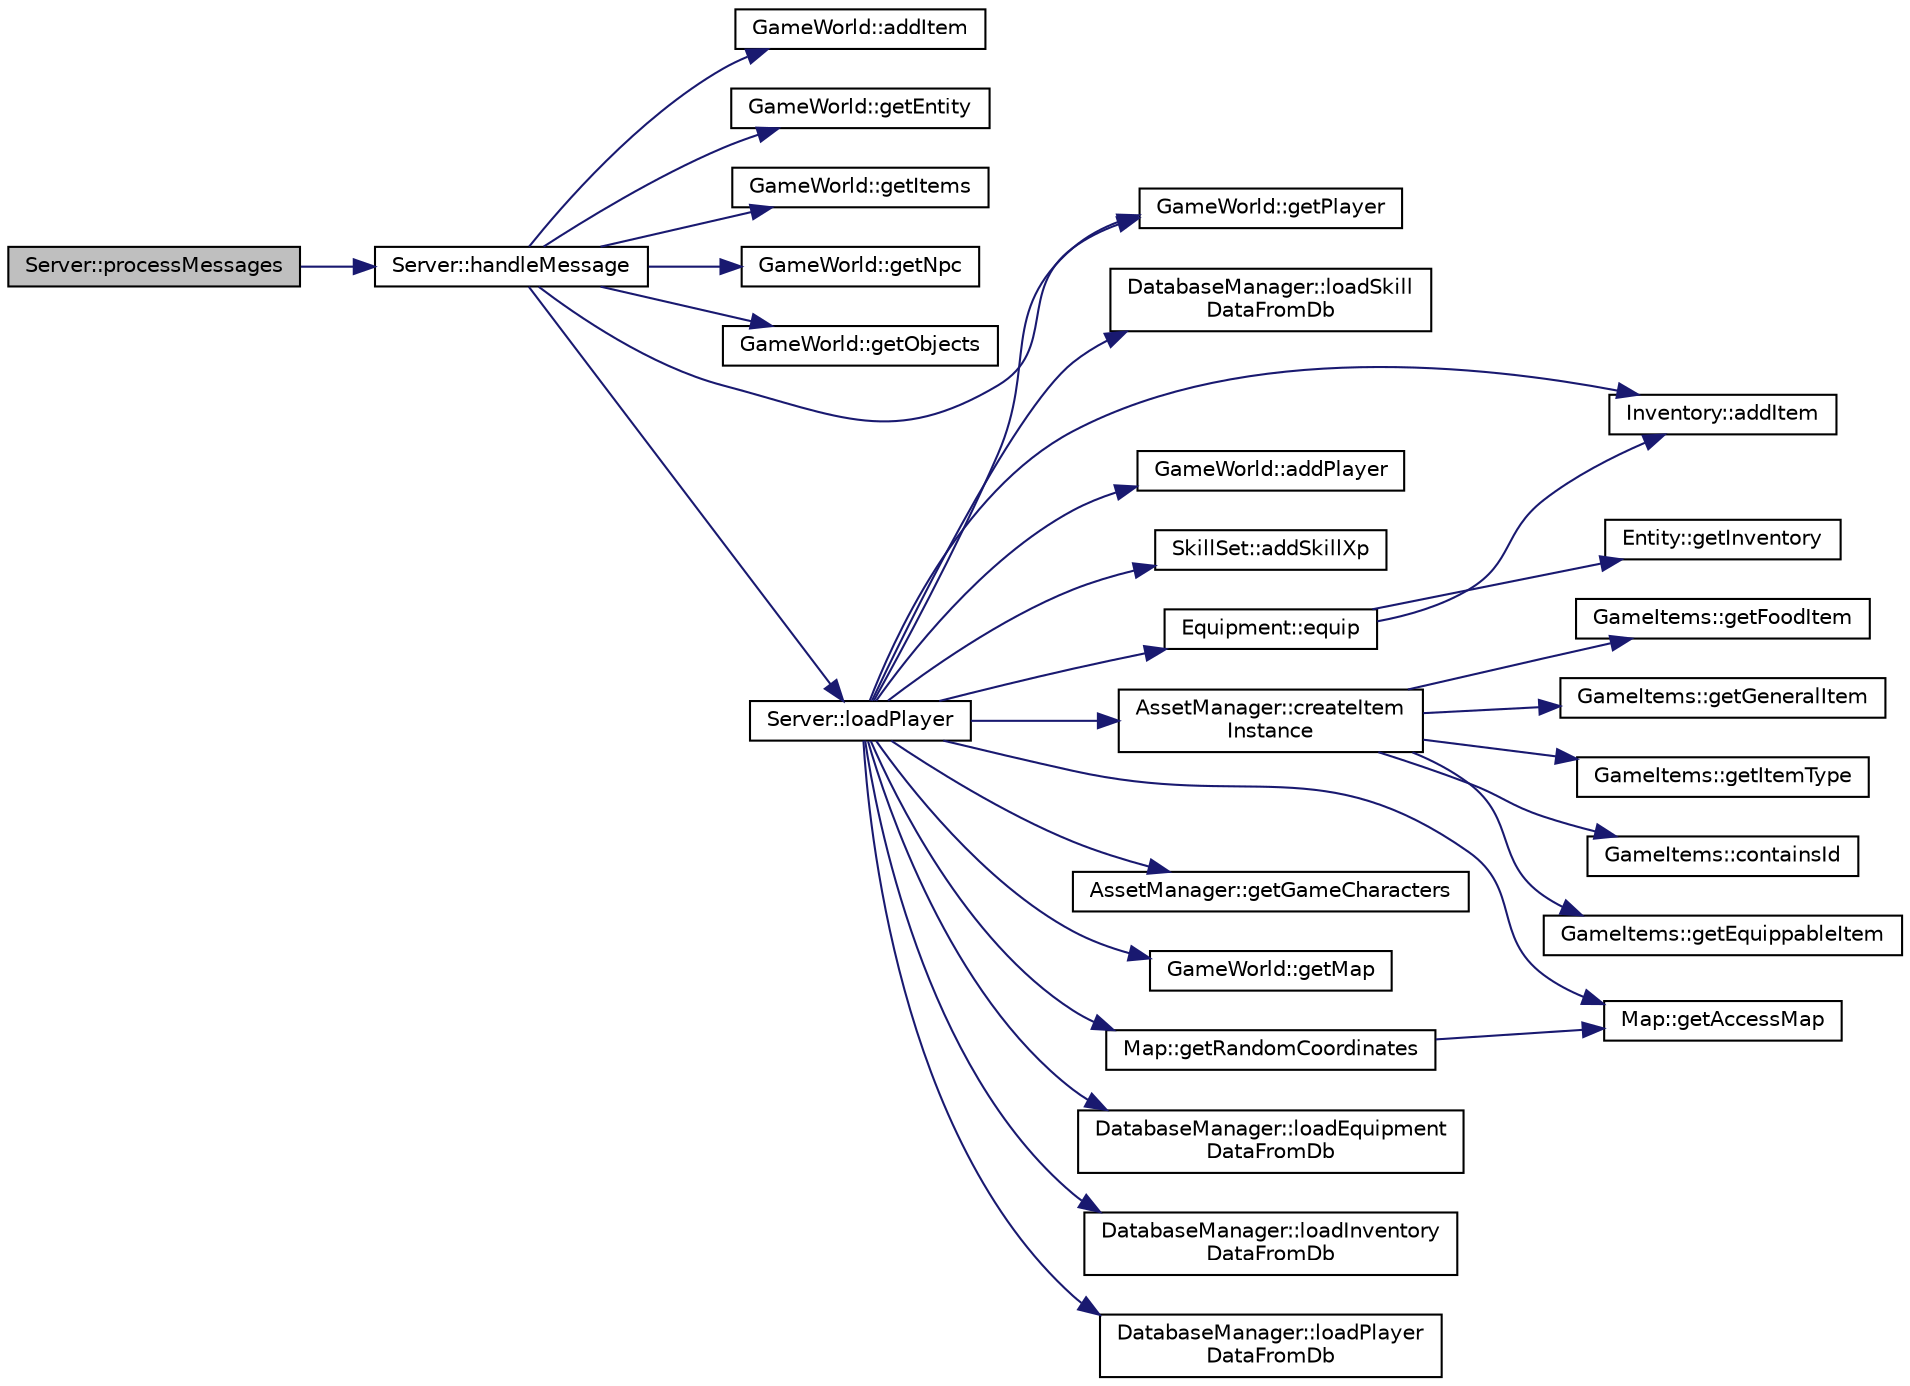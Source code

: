 digraph "Server::processMessages"
{
 // LATEX_PDF_SIZE
  edge [fontname="Helvetica",fontsize="10",labelfontname="Helvetica",labelfontsize="10"];
  node [fontname="Helvetica",fontsize="10",shape=record];
  rankdir="LR";
  Node1 [label="Server::processMessages",height=0.2,width=0.4,color="black", fillcolor="grey75", style="filled", fontcolor="black",tooltip="Server's main loop for processing messages."];
  Node1 -> Node2 [color="midnightblue",fontsize="10",style="solid",fontname="Helvetica"];
  Node2 [label="Server::handleMessage",height=0.2,width=0.4,color="black", fillcolor="white", style="filled",URL="$classServer.html#a18a8fea9b1688c806fa5be9b4d5ac413",tooltip="Function to parse and act upon messages received from clients."];
  Node2 -> Node3 [color="midnightblue",fontsize="10",style="solid",fontname="Helvetica"];
  Node3 [label="GameWorld::addItem",height=0.2,width=0.4,color="black", fillcolor="white", style="filled",URL="$classGameWorld.html#a75842f451773ce94e3a08473d785eeae",tooltip="Add item to the game world."];
  Node2 -> Node4 [color="midnightblue",fontsize="10",style="solid",fontname="Helvetica"];
  Node4 [label="GameWorld::getEntity",height=0.2,width=0.4,color="black", fillcolor="white", style="filled",URL="$classGameWorld.html#a65428f2aa2e3756b7f37629202eca01a",tooltip="Get entity by id."];
  Node2 -> Node5 [color="midnightblue",fontsize="10",style="solid",fontname="Helvetica"];
  Node5 [label="GameWorld::getItems",height=0.2,width=0.4,color="black", fillcolor="white", style="filled",URL="$classGameWorld.html#a8c0d8959fcfb176402e4390dcc6628cb",tooltip="Get all items."];
  Node2 -> Node6 [color="midnightblue",fontsize="10",style="solid",fontname="Helvetica"];
  Node6 [label="GameWorld::getNpc",height=0.2,width=0.4,color="black", fillcolor="white", style="filled",URL="$classGameWorld.html#ad22cee4568685a8374beedaa179803e3",tooltip="Get npc by id."];
  Node2 -> Node7 [color="midnightblue",fontsize="10",style="solid",fontname="Helvetica"];
  Node7 [label="GameWorld::getObjects",height=0.2,width=0.4,color="black", fillcolor="white", style="filled",URL="$classGameWorld.html#ac53061b8a814e6228ac433cb91a1f511",tooltip="Get all objects."];
  Node2 -> Node8 [color="midnightblue",fontsize="10",style="solid",fontname="Helvetica"];
  Node8 [label="GameWorld::getPlayer",height=0.2,width=0.4,color="black", fillcolor="white", style="filled",URL="$classGameWorld.html#a477715a67955886d0076cec9fe72ba4e",tooltip=" "];
  Node2 -> Node9 [color="midnightblue",fontsize="10",style="solid",fontname="Helvetica"];
  Node9 [label="Server::loadPlayer",height=0.2,width=0.4,color="black", fillcolor="white", style="filled",URL="$classServer.html#ae66426d3906c2a9e5b217c65c4ce5db3",tooltip="Loads a player's data from the database and adds the player to the game."];
  Node9 -> Node10 [color="midnightblue",fontsize="10",style="solid",fontname="Helvetica"];
  Node10 [label="Inventory::addItem",height=0.2,width=0.4,color="black", fillcolor="white", style="filled",URL="$classInventory.html#a9e1fad5a5f8ef1d2aec5ba9d86531d0d",tooltip="Adds item to the inventory."];
  Node9 -> Node11 [color="midnightblue",fontsize="10",style="solid",fontname="Helvetica"];
  Node11 [label="GameWorld::addPlayer",height=0.2,width=0.4,color="black", fillcolor="white", style="filled",URL="$classGameWorld.html#a0ad32ed218a82dad3e31804c79ce1ae0",tooltip="Adds player to the game world."];
  Node9 -> Node12 [color="midnightblue",fontsize="10",style="solid",fontname="Helvetica"];
  Node12 [label="SkillSet::addSkillXp",height=0.2,width=0.4,color="black", fillcolor="white", style="filled",URL="$classSkillSet.html#a0e9dc971244988ca5f8aa14a37ec4193",tooltip="Adds the given amount of xp to the skill with the given id. Returns false if the addition failed,..."];
  Node9 -> Node13 [color="midnightblue",fontsize="10",style="solid",fontname="Helvetica"];
  Node13 [label="AssetManager::createItem\lInstance",height=0.2,width=0.4,color="black", fillcolor="white", style="filled",URL="$classAssetManager.html#a7112131ee4657d508b2029eebb3975f6",tooltip="Creates an instance of an item."];
  Node13 -> Node14 [color="midnightblue",fontsize="10",style="solid",fontname="Helvetica"];
  Node14 [label="GameItems::containsId",height=0.2,width=0.4,color="black", fillcolor="white", style="filled",URL="$structGameItems.html#aa28c24034d12b17b9f85d9c46d9cb9a1",tooltip=" "];
  Node13 -> Node15 [color="midnightblue",fontsize="10",style="solid",fontname="Helvetica"];
  Node15 [label="GameItems::getEquippableItem",height=0.2,width=0.4,color="black", fillcolor="white", style="filled",URL="$structGameItems.html#a12d353035869abb44b959b2fd56dc320",tooltip=" "];
  Node13 -> Node16 [color="midnightblue",fontsize="10",style="solid",fontname="Helvetica"];
  Node16 [label="GameItems::getFoodItem",height=0.2,width=0.4,color="black", fillcolor="white", style="filled",URL="$structGameItems.html#a5525518c6b68815489b0453e43da1024",tooltip=" "];
  Node13 -> Node17 [color="midnightblue",fontsize="10",style="solid",fontname="Helvetica"];
  Node17 [label="GameItems::getGeneralItem",height=0.2,width=0.4,color="black", fillcolor="white", style="filled",URL="$structGameItems.html#a0947ecd8654943fb367afd0bcb0d37b4",tooltip=" "];
  Node13 -> Node18 [color="midnightblue",fontsize="10",style="solid",fontname="Helvetica"];
  Node18 [label="GameItems::getItemType",height=0.2,width=0.4,color="black", fillcolor="white", style="filled",URL="$structGameItems.html#af9a7b3d5920e2b356499038c77ff4498",tooltip=" "];
  Node9 -> Node19 [color="midnightblue",fontsize="10",style="solid",fontname="Helvetica"];
  Node19 [label="Equipment::equip",height=0.2,width=0.4,color="black", fillcolor="white", style="filled",URL="$classEquipment.html#abcb4a83de923ee879f7dd8d770844d50",tooltip="Equip an EquippableItem to the proper slot."];
  Node19 -> Node10 [color="midnightblue",fontsize="10",style="solid",fontname="Helvetica"];
  Node19 -> Node20 [color="midnightblue",fontsize="10",style="solid",fontname="Helvetica"];
  Node20 [label="Entity::getInventory",height=0.2,width=0.4,color="black", fillcolor="white", style="filled",URL="$classEntity.html#a1f1ef1b13908ffef9f2c4f2f455fdb71",tooltip="Get the Inventory object of this entity."];
  Node9 -> Node21 [color="midnightblue",fontsize="10",style="solid",fontname="Helvetica"];
  Node21 [label="Map::getAccessMap",height=0.2,width=0.4,color="black", fillcolor="white", style="filled",URL="$classMap.html#a3a7c641cd6c7281013272940d0613d90",tooltip="Get the access map."];
  Node9 -> Node22 [color="midnightblue",fontsize="10",style="solid",fontname="Helvetica"];
  Node22 [label="AssetManager::getGameCharacters",height=0.2,width=0.4,color="black", fillcolor="white", style="filled",URL="$classAssetManager.html#a13997292d4ce8dfa909e939b20ac71d4",tooltip="Get the GameCharacters object."];
  Node9 -> Node23 [color="midnightblue",fontsize="10",style="solid",fontname="Helvetica"];
  Node23 [label="GameWorld::getMap",height=0.2,width=0.4,color="black", fillcolor="white", style="filled",URL="$classGameWorld.html#ae4becabfe7297060f0651c3700de73ea",tooltip=" "];
  Node9 -> Node8 [color="midnightblue",fontsize="10",style="solid",fontname="Helvetica"];
  Node9 -> Node24 [color="midnightblue",fontsize="10",style="solid",fontname="Helvetica"];
  Node24 [label="Map::getRandomCoordinates",height=0.2,width=0.4,color="black", fillcolor="white", style="filled",URL="$classMap.html#aa2714237c8af3b86a11dcebc6d944145",tooltip="Gets a random coordinate within the given bounds."];
  Node24 -> Node21 [color="midnightblue",fontsize="10",style="solid",fontname="Helvetica"];
  Node9 -> Node25 [color="midnightblue",fontsize="10",style="solid",fontname="Helvetica"];
  Node25 [label="DatabaseManager::loadEquipment\lDataFromDb",height=0.2,width=0.4,color="black", fillcolor="white", style="filled",URL="$classDatabaseManager.html#ac19b7e6c9c8c4d153d9a9eb53447324e",tooltip="Load player's equipment items from the database."];
  Node9 -> Node26 [color="midnightblue",fontsize="10",style="solid",fontname="Helvetica"];
  Node26 [label="DatabaseManager::loadInventory\lDataFromDb",height=0.2,width=0.4,color="black", fillcolor="white", style="filled",URL="$classDatabaseManager.html#aa4f19ca30119a8e9858080136ecb1084",tooltip="Load player's inventory items from the database."];
  Node9 -> Node27 [color="midnightblue",fontsize="10",style="solid",fontname="Helvetica"];
  Node27 [label="DatabaseManager::loadPlayer\lDataFromDb",height=0.2,width=0.4,color="black", fillcolor="white", style="filled",URL="$classDatabaseManager.html#acaa94a8a28b10b4c072ac66cde885fda",tooltip="Fetches player basic data from the database (table player) by username. Creates a new player with giv..."];
  Node9 -> Node28 [color="midnightblue",fontsize="10",style="solid",fontname="Helvetica"];
  Node28 [label="DatabaseManager::loadSkill\lDataFromDb",height=0.2,width=0.4,color="black", fillcolor="white", style="filled",URL="$classDatabaseManager.html#a57cd041b9297308d8f0572c575882a15",tooltip="Load player's skill data from the database."];
}
